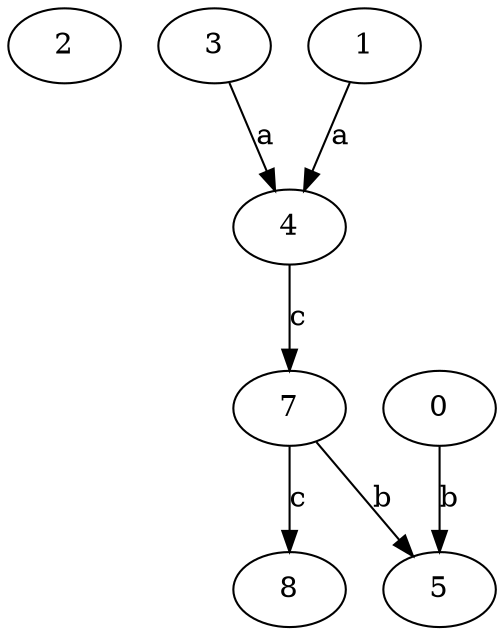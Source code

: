 strict digraph  {
2;
3;
4;
5;
0;
1;
7;
8;
3 -> 4  [label=a];
4 -> 7  [label=c];
0 -> 5  [label=b];
1 -> 4  [label=a];
7 -> 5  [label=b];
7 -> 8  [label=c];
}
